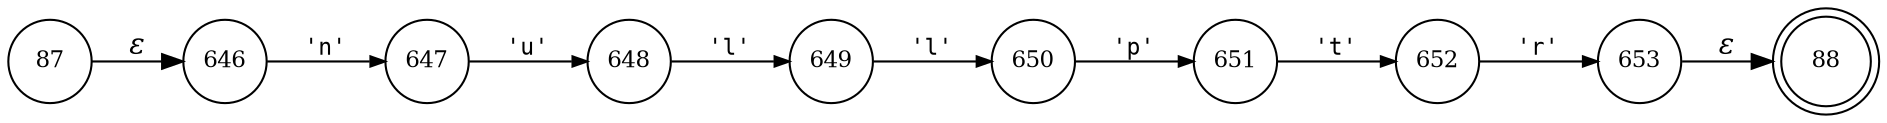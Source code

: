 digraph ATN {
rankdir=LR;
s88[fontsize=11, label="88", shape=doublecircle, fixedsize=true, width=.6];
s646[fontsize=11,label="646", shape=circle, fixedsize=true, width=.55, peripheries=1];
s87[fontsize=11,label="87", shape=circle, fixedsize=true, width=.55, peripheries=1];
s647[fontsize=11,label="647", shape=circle, fixedsize=true, width=.55, peripheries=1];
s648[fontsize=11,label="648", shape=circle, fixedsize=true, width=.55, peripheries=1];
s649[fontsize=11,label="649", shape=circle, fixedsize=true, width=.55, peripheries=1];
s650[fontsize=11,label="650", shape=circle, fixedsize=true, width=.55, peripheries=1];
s651[fontsize=11,label="651", shape=circle, fixedsize=true, width=.55, peripheries=1];
s652[fontsize=11,label="652", shape=circle, fixedsize=true, width=.55, peripheries=1];
s653[fontsize=11,label="653", shape=circle, fixedsize=true, width=.55, peripheries=1];
s87 -> s646 [fontname="Times-Italic", label="&epsilon;"];
s646 -> s647 [fontsize=11, fontname="Courier", arrowsize=.7, label = "'n'", arrowhead = normal];
s647 -> s648 [fontsize=11, fontname="Courier", arrowsize=.7, label = "'u'", arrowhead = normal];
s648 -> s649 [fontsize=11, fontname="Courier", arrowsize=.7, label = "'l'", arrowhead = normal];
s649 -> s650 [fontsize=11, fontname="Courier", arrowsize=.7, label = "'l'", arrowhead = normal];
s650 -> s651 [fontsize=11, fontname="Courier", arrowsize=.7, label = "'p'", arrowhead = normal];
s651 -> s652 [fontsize=11, fontname="Courier", arrowsize=.7, label = "'t'", arrowhead = normal];
s652 -> s653 [fontsize=11, fontname="Courier", arrowsize=.7, label = "'r'", arrowhead = normal];
s653 -> s88 [fontname="Times-Italic", label="&epsilon;"];
}
